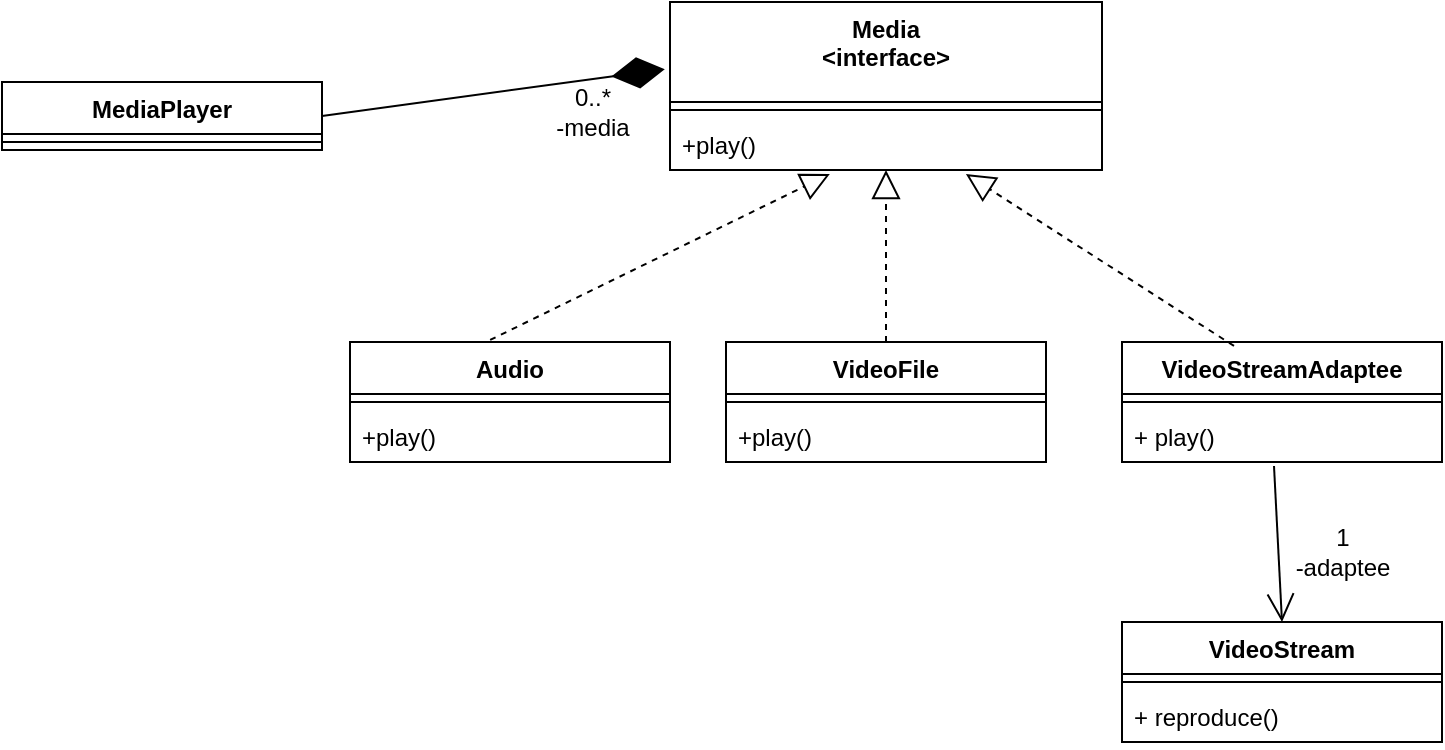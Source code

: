 <mxfile version="20.0.1" type="github">
  <diagram id="ivrTvRKiH1msy1jlp5We" name="Page-1">
    <mxGraphModel dx="1662" dy="762" grid="1" gridSize="10" guides="1" tooltips="1" connect="1" arrows="1" fold="1" page="1" pageScale="1" pageWidth="827" pageHeight="1169" math="0" shadow="0">
      <root>
        <mxCell id="0" />
        <mxCell id="1" parent="0" />
        <mxCell id="h-jhs9-0QYzdpNZWGkTr-1" value="MediaPlayer" style="swimlane;fontStyle=1;align=center;verticalAlign=top;childLayout=stackLayout;horizontal=1;startSize=26;horizontalStack=0;resizeParent=1;resizeParentMax=0;resizeLast=0;collapsible=1;marginBottom=0;" vertex="1" parent="1">
          <mxGeometry x="80" y="310" width="160" height="34" as="geometry" />
        </mxCell>
        <mxCell id="h-jhs9-0QYzdpNZWGkTr-3" value="" style="line;strokeWidth=1;fillColor=none;align=left;verticalAlign=middle;spacingTop=-1;spacingLeft=3;spacingRight=3;rotatable=0;labelPosition=right;points=[];portConstraint=eastwest;" vertex="1" parent="h-jhs9-0QYzdpNZWGkTr-1">
          <mxGeometry y="26" width="160" height="8" as="geometry" />
        </mxCell>
        <mxCell id="h-jhs9-0QYzdpNZWGkTr-7" value="Media&#xa;&lt;interface&gt;" style="swimlane;fontStyle=1;align=center;verticalAlign=top;childLayout=stackLayout;horizontal=1;startSize=50;horizontalStack=0;resizeParent=1;resizeParentMax=0;resizeLast=0;collapsible=1;marginBottom=0;" vertex="1" parent="1">
          <mxGeometry x="414" y="270" width="216" height="84" as="geometry" />
        </mxCell>
        <mxCell id="h-jhs9-0QYzdpNZWGkTr-9" value="" style="line;strokeWidth=1;fillColor=none;align=left;verticalAlign=middle;spacingTop=-1;spacingLeft=3;spacingRight=3;rotatable=0;labelPosition=right;points=[];portConstraint=eastwest;" vertex="1" parent="h-jhs9-0QYzdpNZWGkTr-7">
          <mxGeometry y="50" width="216" height="8" as="geometry" />
        </mxCell>
        <mxCell id="h-jhs9-0QYzdpNZWGkTr-10" value="+play()" style="text;strokeColor=none;fillColor=none;align=left;verticalAlign=top;spacingLeft=4;spacingRight=4;overflow=hidden;rotatable=0;points=[[0,0.5],[1,0.5]];portConstraint=eastwest;" vertex="1" parent="h-jhs9-0QYzdpNZWGkTr-7">
          <mxGeometry y="58" width="216" height="26" as="geometry" />
        </mxCell>
        <mxCell id="h-jhs9-0QYzdpNZWGkTr-11" value="" style="endArrow=diamondThin;endFill=1;endSize=24;html=1;rounded=0;exitX=1;exitY=0.5;exitDx=0;exitDy=0;entryX=-0.012;entryY=0.4;entryDx=0;entryDy=0;entryPerimeter=0;" edge="1" parent="1" source="h-jhs9-0QYzdpNZWGkTr-1" target="h-jhs9-0QYzdpNZWGkTr-7">
          <mxGeometry width="160" relative="1" as="geometry">
            <mxPoint x="280" y="490" as="sourcePoint" />
            <mxPoint x="440" y="490" as="targetPoint" />
          </mxGeometry>
        </mxCell>
        <mxCell id="h-jhs9-0QYzdpNZWGkTr-12" value="0..*&lt;br&gt;-media" style="text;html=1;align=center;verticalAlign=middle;resizable=0;points=[];autosize=1;strokeColor=none;fillColor=none;" vertex="1" parent="1">
          <mxGeometry x="350" y="310" width="50" height="30" as="geometry" />
        </mxCell>
        <mxCell id="h-jhs9-0QYzdpNZWGkTr-13" value="Audio" style="swimlane;fontStyle=1;align=center;verticalAlign=top;childLayout=stackLayout;horizontal=1;startSize=26;horizontalStack=0;resizeParent=1;resizeParentMax=0;resizeLast=0;collapsible=1;marginBottom=0;" vertex="1" parent="1">
          <mxGeometry x="254" y="440" width="160" height="60" as="geometry" />
        </mxCell>
        <mxCell id="h-jhs9-0QYzdpNZWGkTr-14" value="" style="line;strokeWidth=1;fillColor=none;align=left;verticalAlign=middle;spacingTop=-1;spacingLeft=3;spacingRight=3;rotatable=0;labelPosition=right;points=[];portConstraint=eastwest;" vertex="1" parent="h-jhs9-0QYzdpNZWGkTr-13">
          <mxGeometry y="26" width="160" height="8" as="geometry" />
        </mxCell>
        <mxCell id="h-jhs9-0QYzdpNZWGkTr-15" value="+play()" style="text;strokeColor=none;fillColor=none;align=left;verticalAlign=top;spacingLeft=4;spacingRight=4;overflow=hidden;rotatable=0;points=[[0,0.5],[1,0.5]];portConstraint=eastwest;" vertex="1" parent="h-jhs9-0QYzdpNZWGkTr-13">
          <mxGeometry y="34" width="160" height="26" as="geometry" />
        </mxCell>
        <mxCell id="h-jhs9-0QYzdpNZWGkTr-16" value="VideoFile" style="swimlane;fontStyle=1;align=center;verticalAlign=top;childLayout=stackLayout;horizontal=1;startSize=26;horizontalStack=0;resizeParent=1;resizeParentMax=0;resizeLast=0;collapsible=1;marginBottom=0;" vertex="1" parent="1">
          <mxGeometry x="442" y="440" width="160" height="60" as="geometry" />
        </mxCell>
        <mxCell id="h-jhs9-0QYzdpNZWGkTr-17" value="" style="line;strokeWidth=1;fillColor=none;align=left;verticalAlign=middle;spacingTop=-1;spacingLeft=3;spacingRight=3;rotatable=0;labelPosition=right;points=[];portConstraint=eastwest;" vertex="1" parent="h-jhs9-0QYzdpNZWGkTr-16">
          <mxGeometry y="26" width="160" height="8" as="geometry" />
        </mxCell>
        <mxCell id="h-jhs9-0QYzdpNZWGkTr-18" value="+play()" style="text;strokeColor=none;fillColor=none;align=left;verticalAlign=top;spacingLeft=4;spacingRight=4;overflow=hidden;rotatable=0;points=[[0,0.5],[1,0.5]];portConstraint=eastwest;" vertex="1" parent="h-jhs9-0QYzdpNZWGkTr-16">
          <mxGeometry y="34" width="160" height="26" as="geometry" />
        </mxCell>
        <mxCell id="h-jhs9-0QYzdpNZWGkTr-22" value="VideoStreamAdaptee" style="swimlane;fontStyle=1;align=center;verticalAlign=top;childLayout=stackLayout;horizontal=1;startSize=26;horizontalStack=0;resizeParent=1;resizeParentMax=0;resizeLast=0;collapsible=1;marginBottom=0;" vertex="1" parent="1">
          <mxGeometry x="640" y="440" width="160" height="60" as="geometry" />
        </mxCell>
        <mxCell id="h-jhs9-0QYzdpNZWGkTr-24" value="" style="line;strokeWidth=1;fillColor=none;align=left;verticalAlign=middle;spacingTop=-1;spacingLeft=3;spacingRight=3;rotatable=0;labelPosition=right;points=[];portConstraint=eastwest;" vertex="1" parent="h-jhs9-0QYzdpNZWGkTr-22">
          <mxGeometry y="26" width="160" height="8" as="geometry" />
        </mxCell>
        <mxCell id="h-jhs9-0QYzdpNZWGkTr-25" value="+ play()" style="text;strokeColor=none;fillColor=none;align=left;verticalAlign=top;spacingLeft=4;spacingRight=4;overflow=hidden;rotatable=0;points=[[0,0.5],[1,0.5]];portConstraint=eastwest;" vertex="1" parent="h-jhs9-0QYzdpNZWGkTr-22">
          <mxGeometry y="34" width="160" height="26" as="geometry" />
        </mxCell>
        <mxCell id="h-jhs9-0QYzdpNZWGkTr-26" value="VideoStream" style="swimlane;fontStyle=1;align=center;verticalAlign=top;childLayout=stackLayout;horizontal=1;startSize=26;horizontalStack=0;resizeParent=1;resizeParentMax=0;resizeLast=0;collapsible=1;marginBottom=0;" vertex="1" parent="1">
          <mxGeometry x="640" y="580" width="160" height="60" as="geometry" />
        </mxCell>
        <mxCell id="h-jhs9-0QYzdpNZWGkTr-28" value="" style="line;strokeWidth=1;fillColor=none;align=left;verticalAlign=middle;spacingTop=-1;spacingLeft=3;spacingRight=3;rotatable=0;labelPosition=right;points=[];portConstraint=eastwest;" vertex="1" parent="h-jhs9-0QYzdpNZWGkTr-26">
          <mxGeometry y="26" width="160" height="8" as="geometry" />
        </mxCell>
        <mxCell id="h-jhs9-0QYzdpNZWGkTr-29" value="+ reproduce()" style="text;strokeColor=none;fillColor=none;align=left;verticalAlign=top;spacingLeft=4;spacingRight=4;overflow=hidden;rotatable=0;points=[[0,0.5],[1,0.5]];portConstraint=eastwest;" vertex="1" parent="h-jhs9-0QYzdpNZWGkTr-26">
          <mxGeometry y="34" width="160" height="26" as="geometry" />
        </mxCell>
        <mxCell id="h-jhs9-0QYzdpNZWGkTr-30" value="" style="endArrow=open;endFill=1;endSize=12;html=1;rounded=0;exitX=0.475;exitY=1.077;exitDx=0;exitDy=0;exitPerimeter=0;entryX=0.5;entryY=0;entryDx=0;entryDy=0;" edge="1" parent="1" source="h-jhs9-0QYzdpNZWGkTr-25" target="h-jhs9-0QYzdpNZWGkTr-26">
          <mxGeometry width="160" relative="1" as="geometry">
            <mxPoint x="530" y="480" as="sourcePoint" />
            <mxPoint x="690" y="480" as="targetPoint" />
          </mxGeometry>
        </mxCell>
        <mxCell id="h-jhs9-0QYzdpNZWGkTr-31" value="1&lt;br&gt;-adaptee" style="text;html=1;align=center;verticalAlign=middle;resizable=0;points=[];autosize=1;strokeColor=none;fillColor=none;" vertex="1" parent="1">
          <mxGeometry x="720" y="530" width="60" height="30" as="geometry" />
        </mxCell>
        <mxCell id="h-jhs9-0QYzdpNZWGkTr-34" value="" style="endArrow=block;dashed=1;endFill=0;endSize=12;html=1;rounded=0;exitX=0.438;exitY=-0.017;exitDx=0;exitDy=0;exitPerimeter=0;entryX=0.37;entryY=1.077;entryDx=0;entryDy=0;entryPerimeter=0;" edge="1" parent="1" source="h-jhs9-0QYzdpNZWGkTr-13" target="h-jhs9-0QYzdpNZWGkTr-10">
          <mxGeometry width="160" relative="1" as="geometry">
            <mxPoint x="440" y="470" as="sourcePoint" />
            <mxPoint x="600" y="470" as="targetPoint" />
          </mxGeometry>
        </mxCell>
        <mxCell id="h-jhs9-0QYzdpNZWGkTr-35" value="" style="endArrow=block;dashed=1;endFill=0;endSize=12;html=1;rounded=0;exitX=0.5;exitY=0;exitDx=0;exitDy=0;entryX=0.5;entryY=1;entryDx=0;entryDy=0;entryPerimeter=0;" edge="1" parent="1" source="h-jhs9-0QYzdpNZWGkTr-16" target="h-jhs9-0QYzdpNZWGkTr-10">
          <mxGeometry width="160" relative="1" as="geometry">
            <mxPoint x="334.08" y="448.98" as="sourcePoint" />
            <mxPoint x="503.92" y="366.002" as="targetPoint" />
          </mxGeometry>
        </mxCell>
        <mxCell id="h-jhs9-0QYzdpNZWGkTr-36" value="" style="endArrow=block;dashed=1;endFill=0;endSize=12;html=1;rounded=0;exitX=0.35;exitY=0.033;exitDx=0;exitDy=0;entryX=0.685;entryY=1.077;entryDx=0;entryDy=0;entryPerimeter=0;exitPerimeter=0;" edge="1" parent="1" source="h-jhs9-0QYzdpNZWGkTr-22" target="h-jhs9-0QYzdpNZWGkTr-10">
          <mxGeometry width="160" relative="1" as="geometry">
            <mxPoint x="532" y="450" as="sourcePoint" />
            <mxPoint x="532" y="364" as="targetPoint" />
          </mxGeometry>
        </mxCell>
      </root>
    </mxGraphModel>
  </diagram>
</mxfile>
